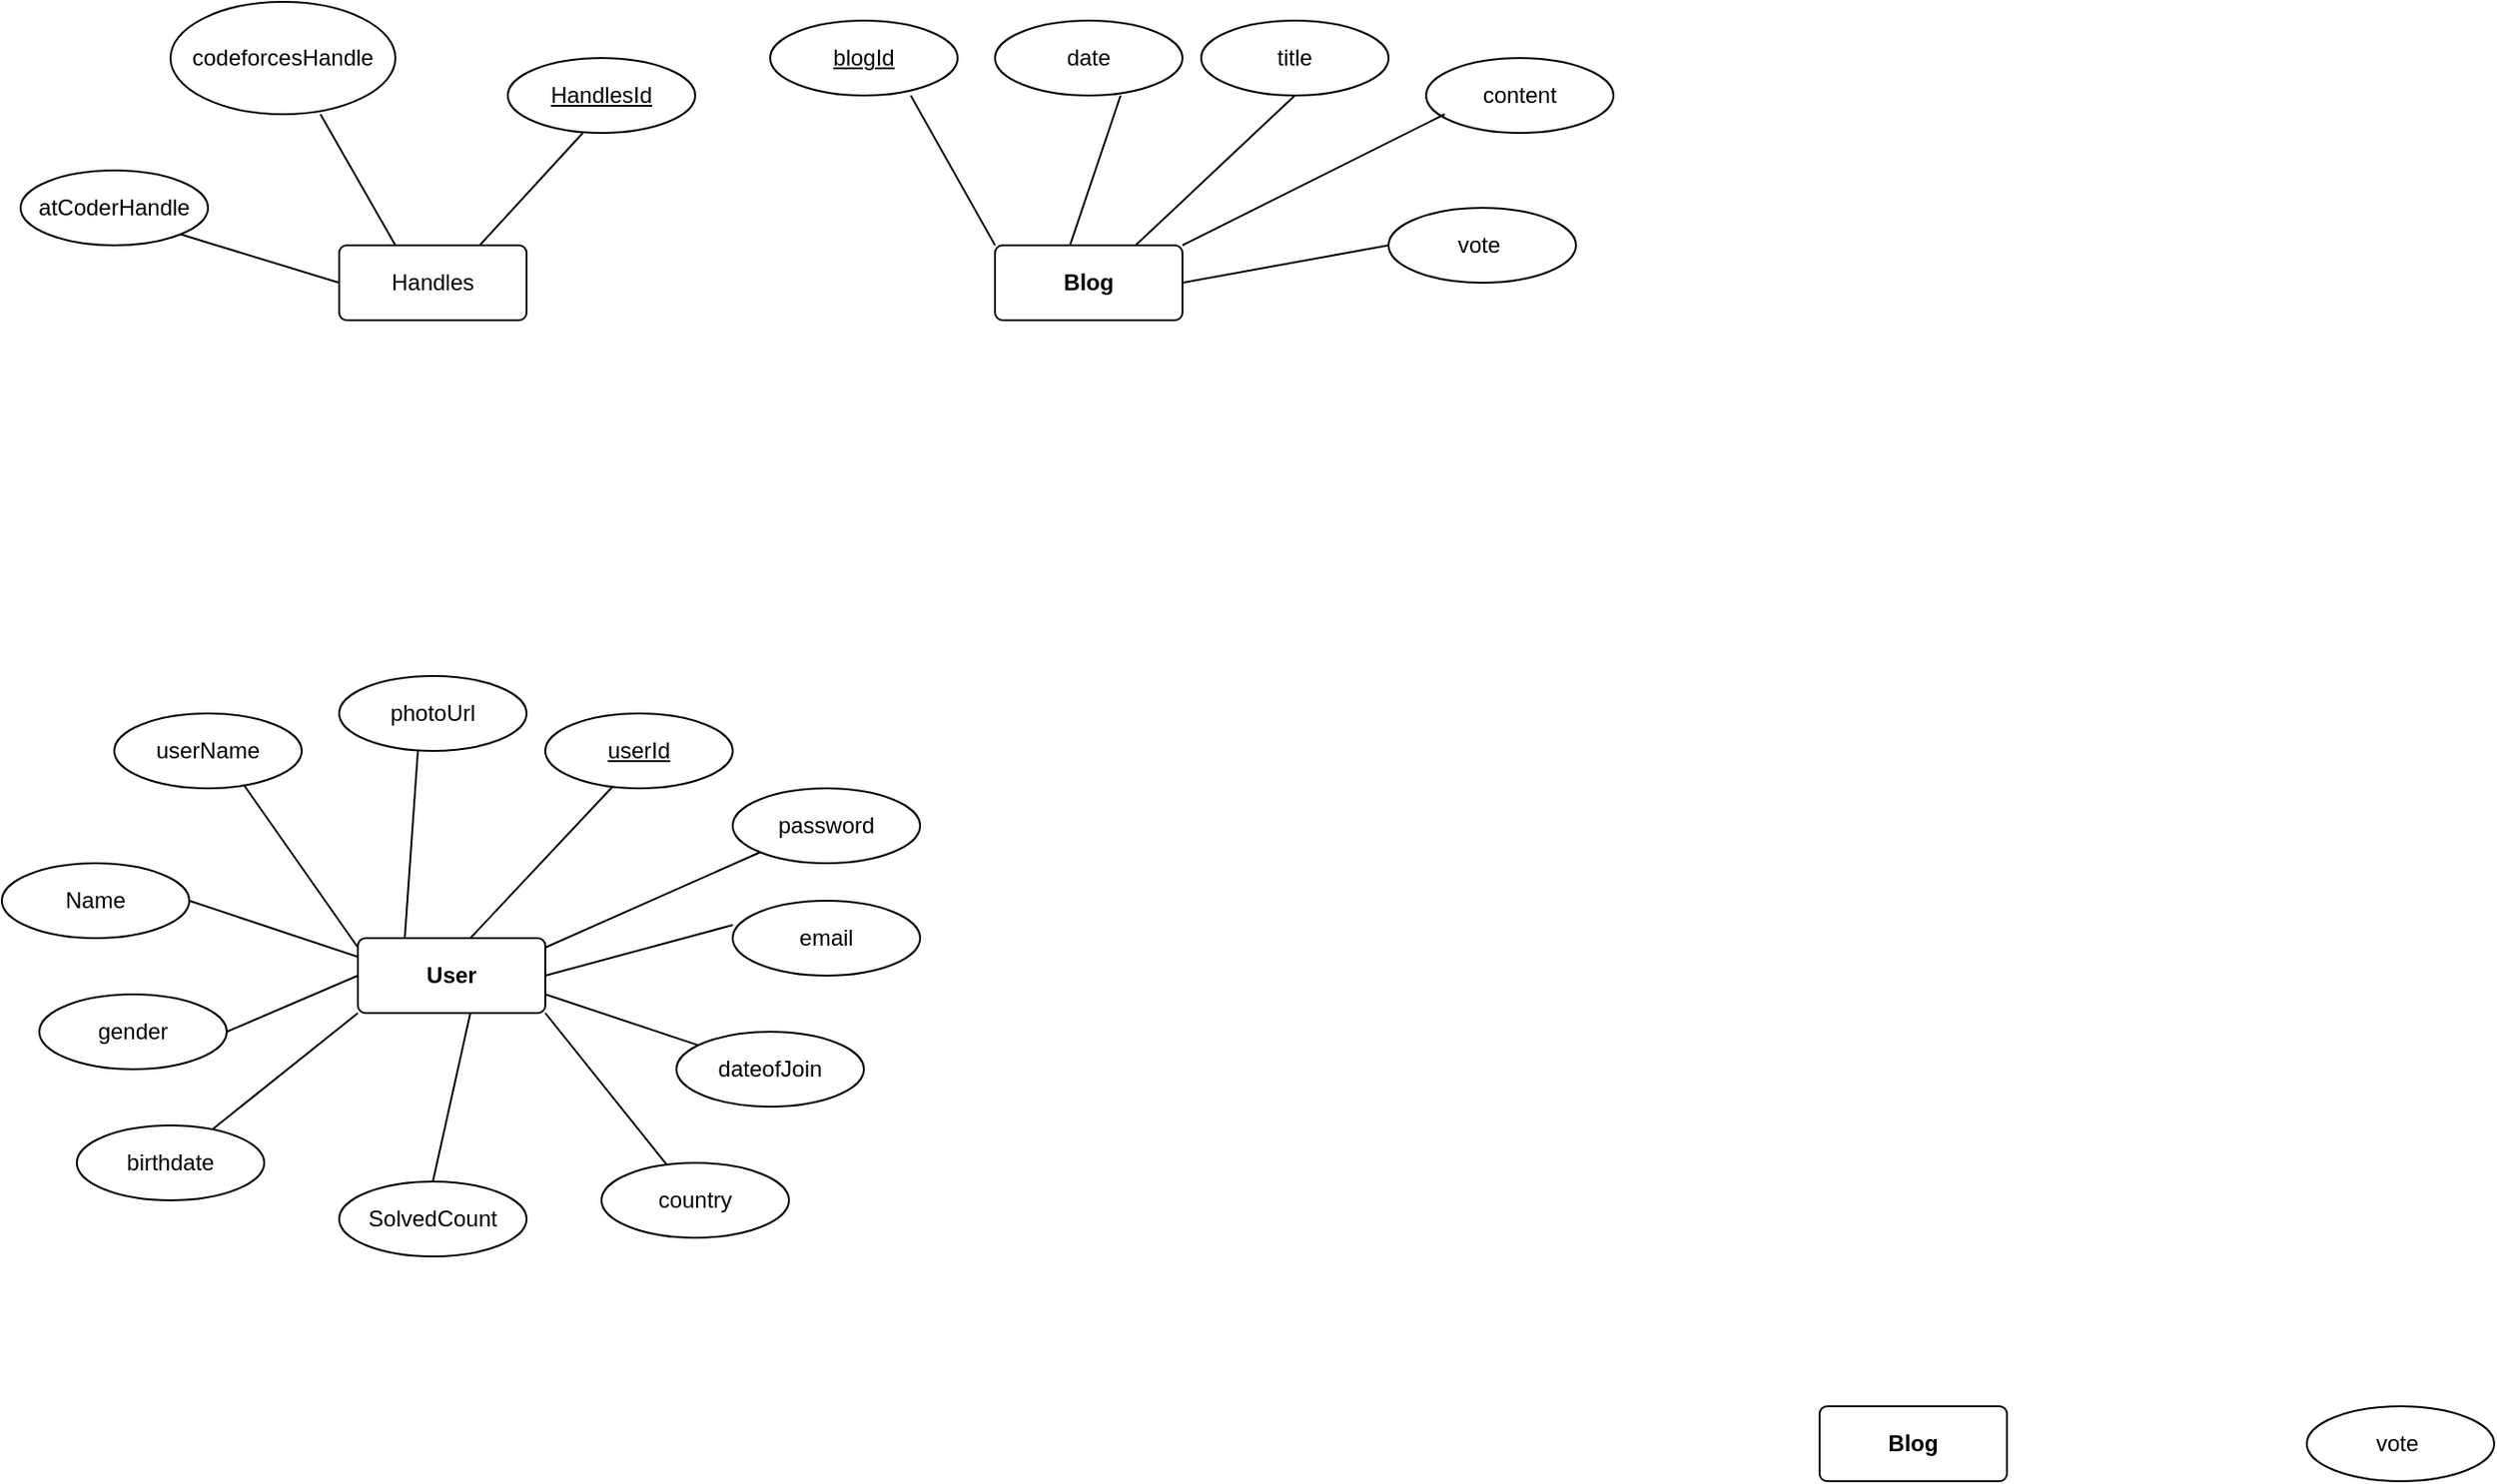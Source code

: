 <mxfile version="14.7.0" type="github">
  <diagram id="R2lEEEUBdFMjLlhIrx00" name="Page-1">
    <mxGraphModel dx="868" dy="482" grid="1" gridSize="10" guides="1" tooltips="1" connect="1" arrows="1" fold="1" page="1" pageScale="1" pageWidth="850" pageHeight="1100" math="0" shadow="0" extFonts="Permanent Marker^https://fonts.googleapis.com/css?family=Permanent+Marker">
      <root>
        <mxCell id="0" />
        <mxCell id="1" parent="0" />
        <mxCell id="n1Sh8XkkBuxxroc1WlhV-4" value="Handles" style="rounded=1;arcSize=10;whiteSpace=wrap;html=1;align=center;" vertex="1" parent="1">
          <mxGeometry x="180" y="130" width="100" height="40" as="geometry" />
        </mxCell>
        <mxCell id="n1Sh8XkkBuxxroc1WlhV-5" value="&lt;span style=&quot;text-align: left&quot;&gt;HandlesId&lt;/span&gt;" style="ellipse;whiteSpace=wrap;html=1;align=center;fontStyle=4;" vertex="1" parent="1">
          <mxGeometry x="270" y="30" width="100" height="40" as="geometry" />
        </mxCell>
        <mxCell id="n1Sh8XkkBuxxroc1WlhV-16" value="" style="endArrow=none;html=1;exitX=0.75;exitY=0;exitDx=0;exitDy=0;" edge="1" parent="1" source="n1Sh8XkkBuxxroc1WlhV-4">
          <mxGeometry width="50" height="50" relative="1" as="geometry">
            <mxPoint x="260" y="120" as="sourcePoint" />
            <mxPoint x="310" y="70" as="targetPoint" />
          </mxGeometry>
        </mxCell>
        <mxCell id="n1Sh8XkkBuxxroc1WlhV-18" value="&lt;span style=&quot;text-align: left&quot;&gt;codeforcesHandle&lt;/span&gt;" style="ellipse;whiteSpace=wrap;html=1;align=center;" vertex="1" parent="1">
          <mxGeometry x="90" width="120" height="60" as="geometry" />
        </mxCell>
        <mxCell id="n1Sh8XkkBuxxroc1WlhV-19" value="" style="endArrow=none;html=1;" edge="1" parent="1">
          <mxGeometry width="50" height="50" relative="1" as="geometry">
            <mxPoint x="210" y="130" as="sourcePoint" />
            <mxPoint x="170" y="60" as="targetPoint" />
          </mxGeometry>
        </mxCell>
        <mxCell id="n1Sh8XkkBuxxroc1WlhV-20" value="&lt;span style=&quot;text-align: left&quot;&gt;atCoderHandle&lt;/span&gt;" style="ellipse;whiteSpace=wrap;html=1;align=center;" vertex="1" parent="1">
          <mxGeometry x="10" y="90" width="100" height="40" as="geometry" />
        </mxCell>
        <mxCell id="n1Sh8XkkBuxxroc1WlhV-21" value="" style="endArrow=none;html=1;entryX=1;entryY=1;entryDx=0;entryDy=0;" edge="1" parent="1" target="n1Sh8XkkBuxxroc1WlhV-20">
          <mxGeometry width="50" height="50" relative="1" as="geometry">
            <mxPoint x="180" y="150" as="sourcePoint" />
            <mxPoint x="100" y="130" as="targetPoint" />
          </mxGeometry>
        </mxCell>
        <mxCell id="n1Sh8XkkBuxxroc1WlhV-23" value="&lt;span style=&quot;font-weight: 700&quot;&gt;Blog&lt;/span&gt;" style="rounded=1;arcSize=10;whiteSpace=wrap;html=1;align=center;" vertex="1" parent="1">
          <mxGeometry x="530" y="130" width="100" height="40" as="geometry" />
        </mxCell>
        <mxCell id="n1Sh8XkkBuxxroc1WlhV-24" value="&lt;span style=&quot;text-align: left&quot;&gt;blogId&lt;/span&gt;" style="ellipse;whiteSpace=wrap;html=1;align=center;fontStyle=4;" vertex="1" parent="1">
          <mxGeometry x="410" y="10" width="100" height="40" as="geometry" />
        </mxCell>
        <mxCell id="n1Sh8XkkBuxxroc1WlhV-25" value="&lt;span style=&quot;text-align: left&quot;&gt;date&lt;/span&gt;" style="ellipse;whiteSpace=wrap;html=1;align=center;" vertex="1" parent="1">
          <mxGeometry x="530" y="10" width="100" height="40" as="geometry" />
        </mxCell>
        <mxCell id="n1Sh8XkkBuxxroc1WlhV-26" value="&lt;span style=&quot;text-align: left&quot;&gt;title&lt;/span&gt;" style="ellipse;whiteSpace=wrap;html=1;align=center;" vertex="1" parent="1">
          <mxGeometry x="640" y="10" width="100" height="40" as="geometry" />
        </mxCell>
        <mxCell id="n1Sh8XkkBuxxroc1WlhV-27" value="&lt;span style=&quot;text-align: left&quot;&gt;content&lt;/span&gt;" style="ellipse;whiteSpace=wrap;html=1;align=center;" vertex="1" parent="1">
          <mxGeometry x="760" y="30" width="100" height="40" as="geometry" />
        </mxCell>
        <mxCell id="n1Sh8XkkBuxxroc1WlhV-28" value="&lt;span style=&quot;text-align: left&quot;&gt;vote&amp;nbsp;&lt;/span&gt;" style="ellipse;whiteSpace=wrap;html=1;align=center;" vertex="1" parent="1">
          <mxGeometry x="740" y="110" width="100" height="40" as="geometry" />
        </mxCell>
        <mxCell id="n1Sh8XkkBuxxroc1WlhV-29" value="" style="endArrow=none;html=1;exitX=0.4;exitY=0;exitDx=0;exitDy=0;exitPerimeter=0;" edge="1" parent="1" source="n1Sh8XkkBuxxroc1WlhV-23">
          <mxGeometry width="50" height="50" relative="1" as="geometry">
            <mxPoint x="570" y="120" as="sourcePoint" />
            <mxPoint x="597" y="50" as="targetPoint" />
          </mxGeometry>
        </mxCell>
        <mxCell id="n1Sh8XkkBuxxroc1WlhV-30" value="" style="endArrow=none;html=1;exitX=0.75;exitY=0;exitDx=0;exitDy=0;" edge="1" parent="1" source="n1Sh8XkkBuxxroc1WlhV-23">
          <mxGeometry width="50" height="50" relative="1" as="geometry">
            <mxPoint x="640" y="100" as="sourcePoint" />
            <mxPoint x="690" y="50" as="targetPoint" />
          </mxGeometry>
        </mxCell>
        <mxCell id="n1Sh8XkkBuxxroc1WlhV-31" value="" style="endArrow=none;html=1;exitX=1;exitY=0;exitDx=0;exitDy=0;" edge="1" parent="1" source="n1Sh8XkkBuxxroc1WlhV-23">
          <mxGeometry width="50" height="50" relative="1" as="geometry">
            <mxPoint x="720" y="110" as="sourcePoint" />
            <mxPoint x="770" y="60" as="targetPoint" />
          </mxGeometry>
        </mxCell>
        <mxCell id="n1Sh8XkkBuxxroc1WlhV-32" value="" style="endArrow=none;html=1;exitX=0;exitY=0;exitDx=0;exitDy=0;" edge="1" parent="1" source="n1Sh8XkkBuxxroc1WlhV-23">
          <mxGeometry width="50" height="50" relative="1" as="geometry">
            <mxPoint x="435" y="100" as="sourcePoint" />
            <mxPoint x="485" y="50" as="targetPoint" />
          </mxGeometry>
        </mxCell>
        <mxCell id="n1Sh8XkkBuxxroc1WlhV-36" value="" style="endArrow=none;html=1;exitX=1;exitY=0.5;exitDx=0;exitDy=0;" edge="1" parent="1" source="n1Sh8XkkBuxxroc1WlhV-23">
          <mxGeometry width="50" height="50" relative="1" as="geometry">
            <mxPoint x="690" y="180" as="sourcePoint" />
            <mxPoint x="740" y="130" as="targetPoint" />
          </mxGeometry>
        </mxCell>
        <mxCell id="n1Sh8XkkBuxxroc1WlhV-37" value="&lt;span style=&quot;font-weight: 700&quot;&gt;User&lt;/span&gt;" style="rounded=1;arcSize=10;whiteSpace=wrap;html=1;align=center;" vertex="1" parent="1">
          <mxGeometry x="190" y="500" width="100" height="40" as="geometry" />
        </mxCell>
        <mxCell id="n1Sh8XkkBuxxroc1WlhV-38" value="&lt;span style=&quot;text-align: left&quot;&gt;userId&lt;/span&gt;" style="ellipse;whiteSpace=wrap;html=1;align=center;fontStyle=4;" vertex="1" parent="1">
          <mxGeometry x="290" y="380" width="100" height="40" as="geometry" />
        </mxCell>
        <mxCell id="n1Sh8XkkBuxxroc1WlhV-39" value="&lt;span style=&quot;text-align: left&quot;&gt;photoUrl&lt;/span&gt;" style="ellipse;whiteSpace=wrap;html=1;align=center;" vertex="1" parent="1">
          <mxGeometry x="180" y="360" width="100" height="40" as="geometry" />
        </mxCell>
        <mxCell id="n1Sh8XkkBuxxroc1WlhV-40" value="&lt;span style=&quot;text-align: left&quot;&gt;userName&lt;/span&gt;" style="ellipse;whiteSpace=wrap;html=1;align=center;" vertex="1" parent="1">
          <mxGeometry x="60" y="380" width="100" height="40" as="geometry" />
        </mxCell>
        <mxCell id="n1Sh8XkkBuxxroc1WlhV-41" value="&lt;span style=&quot;text-align: left&quot;&gt;password&lt;/span&gt;" style="ellipse;whiteSpace=wrap;html=1;align=center;" vertex="1" parent="1">
          <mxGeometry x="390" y="420" width="100" height="40" as="geometry" />
        </mxCell>
        <mxCell id="n1Sh8XkkBuxxroc1WlhV-42" value="&lt;span style=&quot;text-align: left&quot;&gt;gender&lt;/span&gt;" style="ellipse;whiteSpace=wrap;html=1;align=center;" vertex="1" parent="1">
          <mxGeometry x="20" y="530" width="100" height="40" as="geometry" />
        </mxCell>
        <mxCell id="n1Sh8XkkBuxxroc1WlhV-43" value="&lt;span style=&quot;text-align: left&quot;&gt;Name&lt;/span&gt;" style="ellipse;whiteSpace=wrap;html=1;align=center;" vertex="1" parent="1">
          <mxGeometry y="460" width="100" height="40" as="geometry" />
        </mxCell>
        <mxCell id="n1Sh8XkkBuxxroc1WlhV-44" value="&lt;span style=&quot;text-align: left&quot;&gt;email&lt;/span&gt;" style="ellipse;whiteSpace=wrap;html=1;align=center;" vertex="1" parent="1">
          <mxGeometry x="390" y="480" width="100" height="40" as="geometry" />
        </mxCell>
        <mxCell id="n1Sh8XkkBuxxroc1WlhV-45" value="&lt;span style=&quot;text-align: left&quot;&gt;country&lt;/span&gt;" style="ellipse;whiteSpace=wrap;html=1;align=center;" vertex="1" parent="1">
          <mxGeometry x="320" y="620" width="100" height="40" as="geometry" />
        </mxCell>
        <mxCell id="n1Sh8XkkBuxxroc1WlhV-46" value="&lt;span style=&quot;text-align: left&quot;&gt;birthdate&lt;/span&gt;" style="ellipse;whiteSpace=wrap;html=1;align=center;" vertex="1" parent="1">
          <mxGeometry x="40" y="600" width="100" height="40" as="geometry" />
        </mxCell>
        <mxCell id="n1Sh8XkkBuxxroc1WlhV-47" value="&lt;span style=&quot;text-align: left&quot;&gt;dateofJoin&lt;/span&gt;" style="ellipse;whiteSpace=wrap;html=1;align=center;" vertex="1" parent="1">
          <mxGeometry x="360" y="550" width="100" height="40" as="geometry" />
        </mxCell>
        <mxCell id="n1Sh8XkkBuxxroc1WlhV-48" value="&lt;span style=&quot;text-align: left&quot;&gt;SolvedCount&lt;/span&gt;" style="ellipse;whiteSpace=wrap;html=1;align=center;" vertex="1" parent="1">
          <mxGeometry x="180" y="630" width="100" height="40" as="geometry" />
        </mxCell>
        <mxCell id="n1Sh8XkkBuxxroc1WlhV-49" value="" style="endArrow=none;html=1;exitX=1;exitY=0.5;exitDx=0;exitDy=0;entryX=0;entryY=0.325;entryDx=0;entryDy=0;entryPerimeter=0;" edge="1" parent="1" source="n1Sh8XkkBuxxroc1WlhV-37" target="n1Sh8XkkBuxxroc1WlhV-44">
          <mxGeometry width="50" height="50" relative="1" as="geometry">
            <mxPoint x="370" y="460" as="sourcePoint" />
            <mxPoint x="420" y="410" as="targetPoint" />
          </mxGeometry>
        </mxCell>
        <mxCell id="n1Sh8XkkBuxxroc1WlhV-50" value="" style="endArrow=none;html=1;entryX=0;entryY=1;entryDx=0;entryDy=0;" edge="1" parent="1" target="n1Sh8XkkBuxxroc1WlhV-41">
          <mxGeometry width="50" height="50" relative="1" as="geometry">
            <mxPoint x="290" y="505" as="sourcePoint" />
            <mxPoint x="340" y="455" as="targetPoint" />
          </mxGeometry>
        </mxCell>
        <mxCell id="n1Sh8XkkBuxxroc1WlhV-51" value="" style="endArrow=none;html=1;entryX=0.36;entryY=0.975;entryDx=0;entryDy=0;entryPerimeter=0;" edge="1" parent="1" target="n1Sh8XkkBuxxroc1WlhV-38">
          <mxGeometry width="50" height="50" relative="1" as="geometry">
            <mxPoint x="250" y="500" as="sourcePoint" />
            <mxPoint x="300" y="450" as="targetPoint" />
          </mxGeometry>
        </mxCell>
        <mxCell id="n1Sh8XkkBuxxroc1WlhV-52" value="" style="endArrow=none;html=1;entryX=0.42;entryY=1;entryDx=0;entryDy=0;entryPerimeter=0;" edge="1" parent="1" target="n1Sh8XkkBuxxroc1WlhV-39">
          <mxGeometry width="50" height="50" relative="1" as="geometry">
            <mxPoint x="215" y="500" as="sourcePoint" />
            <mxPoint x="265" y="450" as="targetPoint" />
          </mxGeometry>
        </mxCell>
        <mxCell id="n1Sh8XkkBuxxroc1WlhV-53" value="" style="endArrow=none;html=1;" edge="1" parent="1" target="n1Sh8XkkBuxxroc1WlhV-47">
          <mxGeometry width="50" height="50" relative="1" as="geometry">
            <mxPoint x="290" y="530" as="sourcePoint" />
            <mxPoint x="340" y="480" as="targetPoint" />
          </mxGeometry>
        </mxCell>
        <mxCell id="n1Sh8XkkBuxxroc1WlhV-54" value="" style="endArrow=none;html=1;entryX=1;entryY=1;entryDx=0;entryDy=0;" edge="1" parent="1" source="n1Sh8XkkBuxxroc1WlhV-45" target="n1Sh8XkkBuxxroc1WlhV-37">
          <mxGeometry width="50" height="50" relative="1" as="geometry">
            <mxPoint x="240" y="580" as="sourcePoint" />
            <mxPoint x="290" y="530" as="targetPoint" />
          </mxGeometry>
        </mxCell>
        <mxCell id="n1Sh8XkkBuxxroc1WlhV-55" value="" style="endArrow=none;html=1;exitX=0.5;exitY=0;exitDx=0;exitDy=0;" edge="1" parent="1" source="n1Sh8XkkBuxxroc1WlhV-48">
          <mxGeometry width="50" height="50" relative="1" as="geometry">
            <mxPoint x="200" y="590" as="sourcePoint" />
            <mxPoint x="250" y="540" as="targetPoint" />
          </mxGeometry>
        </mxCell>
        <mxCell id="n1Sh8XkkBuxxroc1WlhV-57" value="" style="endArrow=none;html=1;entryX=0.69;entryY=0.95;entryDx=0;entryDy=0;entryPerimeter=0;" edge="1" parent="1" target="n1Sh8XkkBuxxroc1WlhV-40">
          <mxGeometry width="50" height="50" relative="1" as="geometry">
            <mxPoint x="190" y="505" as="sourcePoint" />
            <mxPoint x="240" y="455" as="targetPoint" />
          </mxGeometry>
        </mxCell>
        <mxCell id="n1Sh8XkkBuxxroc1WlhV-58" value="" style="endArrow=none;html=1;entryX=0;entryY=0.25;entryDx=0;entryDy=0;" edge="1" parent="1" target="n1Sh8XkkBuxxroc1WlhV-37">
          <mxGeometry width="50" height="50" relative="1" as="geometry">
            <mxPoint x="100" y="480" as="sourcePoint" />
            <mxPoint x="140" y="430" as="targetPoint" />
          </mxGeometry>
        </mxCell>
        <mxCell id="qzZFZKxnJIyVs4sJTsUS-3" value="&lt;span style=&quot;font-weight: 700&quot;&gt;Blog&lt;/span&gt;" style="rounded=1;arcSize=10;whiteSpace=wrap;html=1;align=center;" vertex="1" parent="1">
          <mxGeometry x="970" y="750" width="100" height="40" as="geometry" />
        </mxCell>
        <mxCell id="n1Sh8XkkBuxxroc1WlhV-59" value="" style="endArrow=none;html=1;exitX=1;exitY=0.5;exitDx=0;exitDy=0;" edge="1" parent="1" source="n1Sh8XkkBuxxroc1WlhV-42">
          <mxGeometry width="50" height="50" relative="1" as="geometry">
            <mxPoint x="140" y="570" as="sourcePoint" />
            <mxPoint x="190" y="520" as="targetPoint" />
          </mxGeometry>
        </mxCell>
        <mxCell id="qzZFZKxnJIyVs4sJTsUS-4" value="&lt;span style=&quot;text-align: left&quot;&gt;vote&amp;nbsp;&lt;/span&gt;" style="ellipse;whiteSpace=wrap;html=1;align=center;" vertex="1" parent="1">
          <mxGeometry x="1230" y="750" width="100" height="40" as="geometry" />
        </mxCell>
        <mxCell id="n1Sh8XkkBuxxroc1WlhV-60" value="" style="endArrow=none;html=1;" edge="1" parent="1" source="n1Sh8XkkBuxxroc1WlhV-46">
          <mxGeometry width="50" height="50" relative="1" as="geometry">
            <mxPoint x="140" y="590" as="sourcePoint" />
            <mxPoint x="190" y="540" as="targetPoint" />
          </mxGeometry>
        </mxCell>
      </root>
    </mxGraphModel>
  </diagram>
</mxfile>
